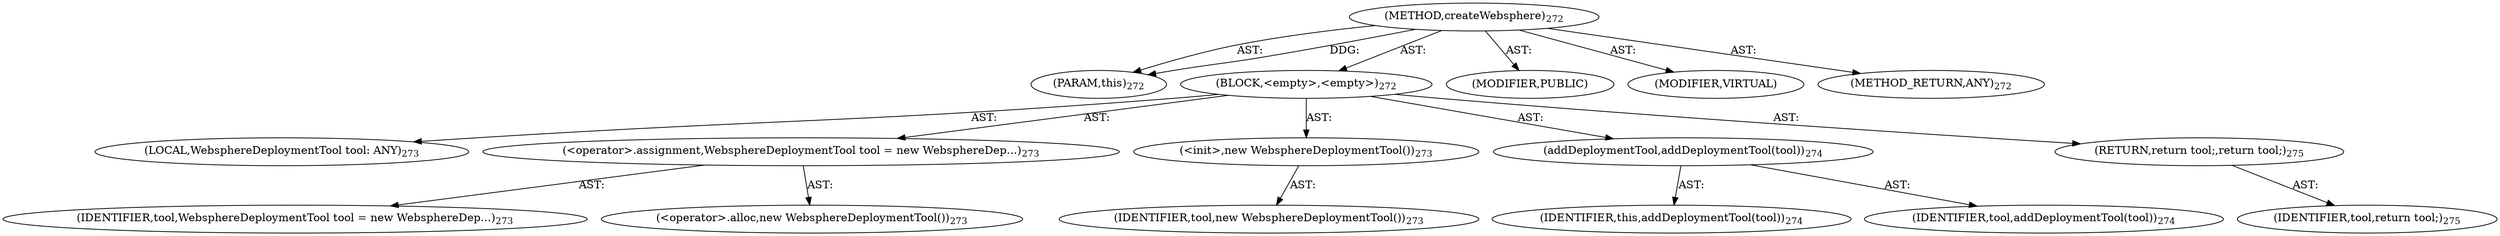 digraph "createWebsphere" {  
"111669149706" [label = <(METHOD,createWebsphere)<SUB>272</SUB>> ]
"115964116994" [label = <(PARAM,this)<SUB>272</SUB>> ]
"25769803786" [label = <(BLOCK,&lt;empty&gt;,&lt;empty&gt;)<SUB>272</SUB>> ]
"94489280513" [label = <(LOCAL,WebsphereDeploymentTool tool: ANY)<SUB>273</SUB>> ]
"30064771113" [label = <(&lt;operator&gt;.assignment,WebsphereDeploymentTool tool = new WebsphereDep...)<SUB>273</SUB>> ]
"68719476771" [label = <(IDENTIFIER,tool,WebsphereDeploymentTool tool = new WebsphereDep...)<SUB>273</SUB>> ]
"30064771114" [label = <(&lt;operator&gt;.alloc,new WebsphereDeploymentTool())<SUB>273</SUB>> ]
"30064771115" [label = <(&lt;init&gt;,new WebsphereDeploymentTool())<SUB>273</SUB>> ]
"68719476772" [label = <(IDENTIFIER,tool,new WebsphereDeploymentTool())<SUB>273</SUB>> ]
"30064771116" [label = <(addDeploymentTool,addDeploymentTool(tool))<SUB>274</SUB>> ]
"68719476738" [label = <(IDENTIFIER,this,addDeploymentTool(tool))<SUB>274</SUB>> ]
"68719476773" [label = <(IDENTIFIER,tool,addDeploymentTool(tool))<SUB>274</SUB>> ]
"146028888067" [label = <(RETURN,return tool;,return tool;)<SUB>275</SUB>> ]
"68719476774" [label = <(IDENTIFIER,tool,return tool;)<SUB>275</SUB>> ]
"133143986225" [label = <(MODIFIER,PUBLIC)> ]
"133143986226" [label = <(MODIFIER,VIRTUAL)> ]
"128849018890" [label = <(METHOD_RETURN,ANY)<SUB>272</SUB>> ]
  "111669149706" -> "115964116994"  [ label = "AST: "] 
  "111669149706" -> "25769803786"  [ label = "AST: "] 
  "111669149706" -> "133143986225"  [ label = "AST: "] 
  "111669149706" -> "133143986226"  [ label = "AST: "] 
  "111669149706" -> "128849018890"  [ label = "AST: "] 
  "25769803786" -> "94489280513"  [ label = "AST: "] 
  "25769803786" -> "30064771113"  [ label = "AST: "] 
  "25769803786" -> "30064771115"  [ label = "AST: "] 
  "25769803786" -> "30064771116"  [ label = "AST: "] 
  "25769803786" -> "146028888067"  [ label = "AST: "] 
  "30064771113" -> "68719476771"  [ label = "AST: "] 
  "30064771113" -> "30064771114"  [ label = "AST: "] 
  "30064771115" -> "68719476772"  [ label = "AST: "] 
  "30064771116" -> "68719476738"  [ label = "AST: "] 
  "30064771116" -> "68719476773"  [ label = "AST: "] 
  "146028888067" -> "68719476774"  [ label = "AST: "] 
  "111669149706" -> "115964116994"  [ label = "DDG: "] 
}
